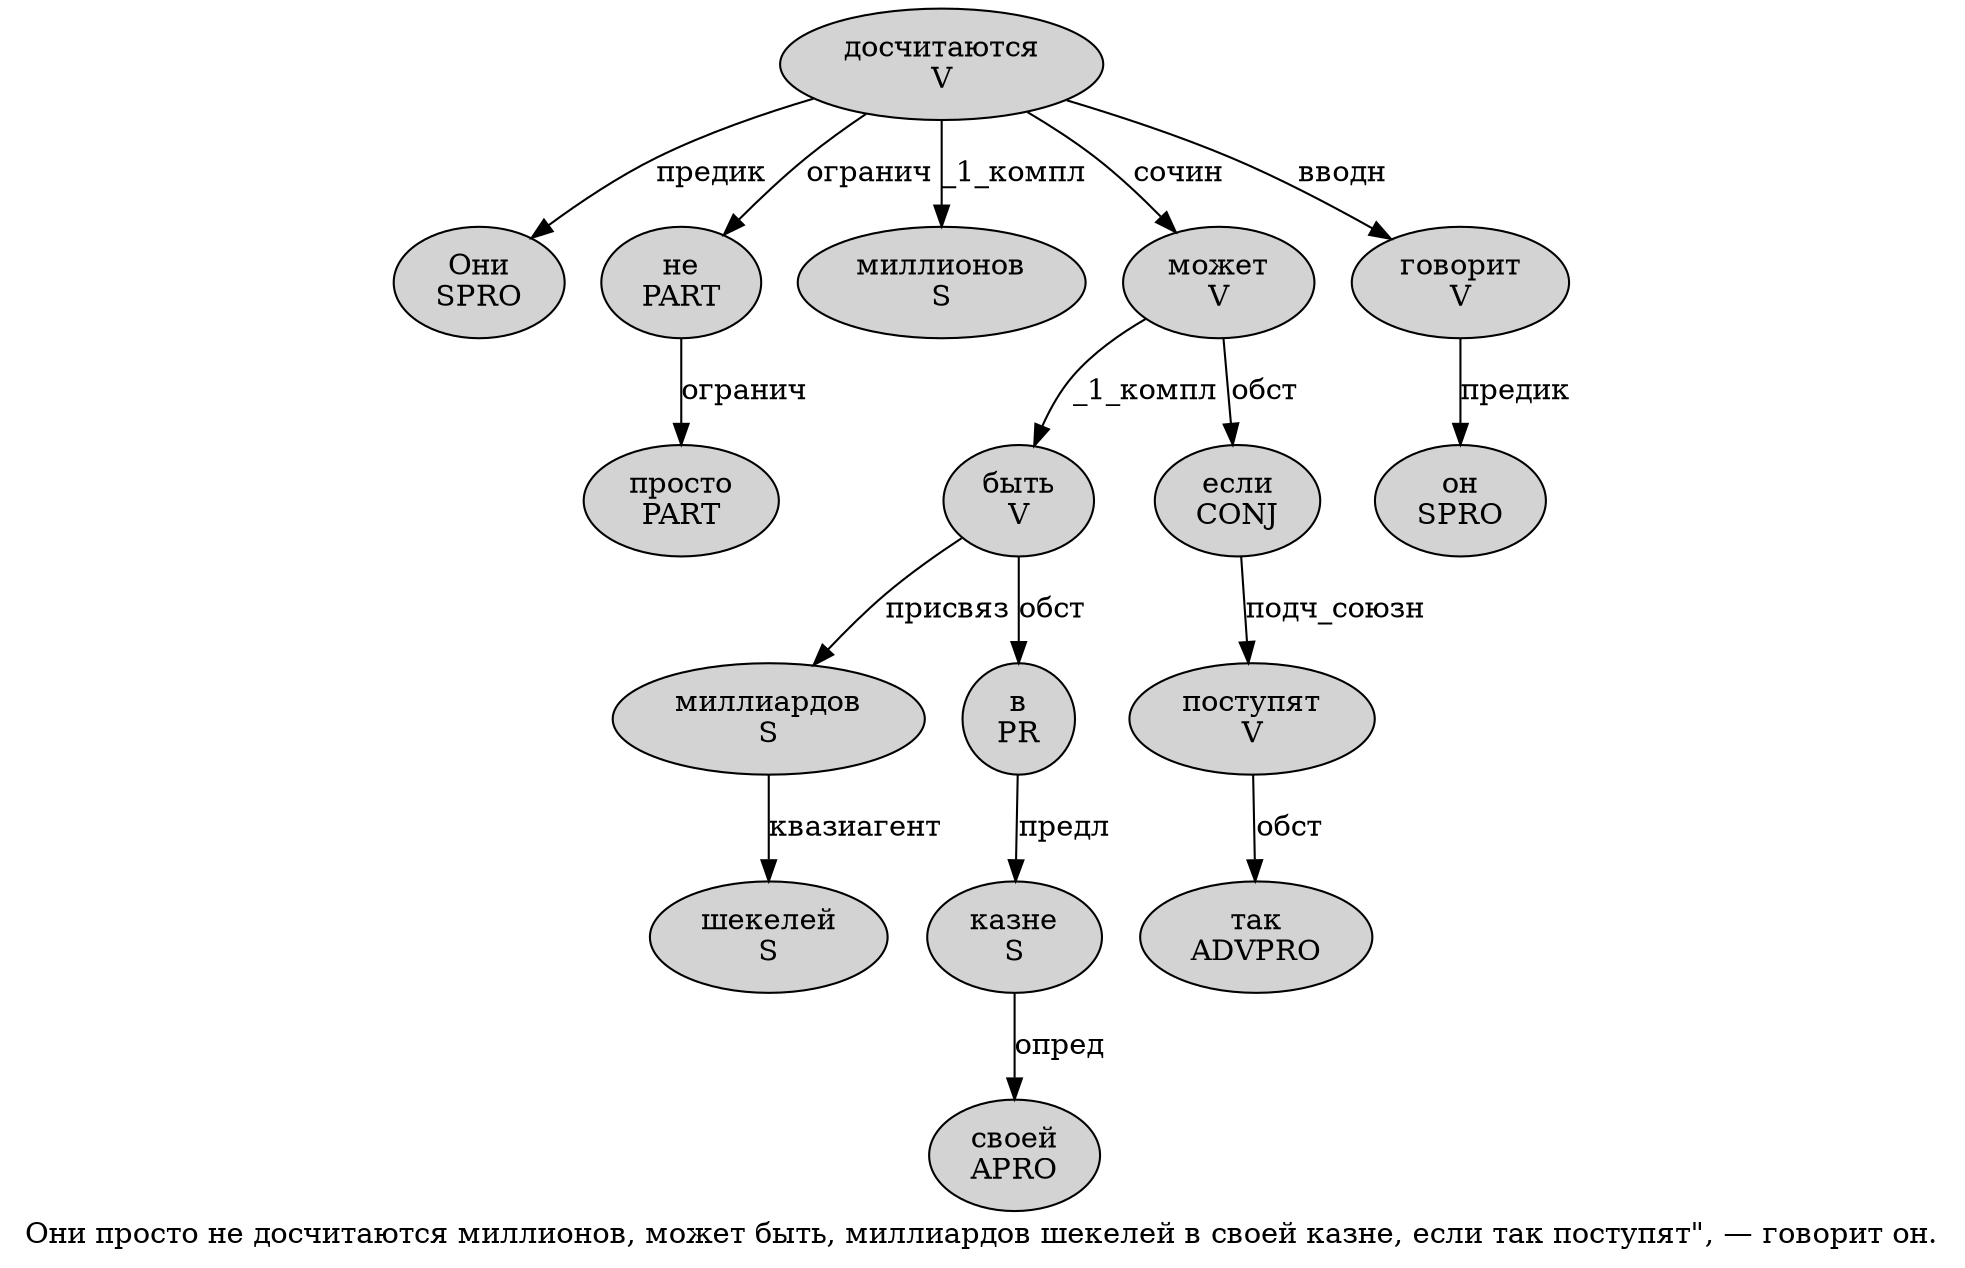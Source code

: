 digraph SENTENCE_28 {
	graph [label="Они просто не досчитаются миллионов, может быть, миллиардов шекелей в своей казне, если так поступят\", — говорит он."]
	node [style=filled]
		0 [label="Они
SPRO" color="" fillcolor=lightgray penwidth=1 shape=ellipse]
		1 [label="просто
PART" color="" fillcolor=lightgray penwidth=1 shape=ellipse]
		2 [label="не
PART" color="" fillcolor=lightgray penwidth=1 shape=ellipse]
		3 [label="досчитаются
V" color="" fillcolor=lightgray penwidth=1 shape=ellipse]
		4 [label="миллионов
S" color="" fillcolor=lightgray penwidth=1 shape=ellipse]
		6 [label="может
V" color="" fillcolor=lightgray penwidth=1 shape=ellipse]
		7 [label="быть
V" color="" fillcolor=lightgray penwidth=1 shape=ellipse]
		9 [label="миллиардов
S" color="" fillcolor=lightgray penwidth=1 shape=ellipse]
		10 [label="шекелей
S" color="" fillcolor=lightgray penwidth=1 shape=ellipse]
		11 [label="в
PR" color="" fillcolor=lightgray penwidth=1 shape=ellipse]
		12 [label="своей
APRO" color="" fillcolor=lightgray penwidth=1 shape=ellipse]
		13 [label="казне
S" color="" fillcolor=lightgray penwidth=1 shape=ellipse]
		15 [label="если
CONJ" color="" fillcolor=lightgray penwidth=1 shape=ellipse]
		16 [label="так
ADVPRO" color="" fillcolor=lightgray penwidth=1 shape=ellipse]
		17 [label="поступят
V" color="" fillcolor=lightgray penwidth=1 shape=ellipse]
		21 [label="говорит
V" color="" fillcolor=lightgray penwidth=1 shape=ellipse]
		22 [label="он
SPRO" color="" fillcolor=lightgray penwidth=1 shape=ellipse]
			7 -> 9 [label="присвяз"]
			7 -> 11 [label="обст"]
			17 -> 16 [label="обст"]
			13 -> 12 [label="опред"]
			11 -> 13 [label="предл"]
			3 -> 0 [label="предик"]
			3 -> 2 [label="огранич"]
			3 -> 4 [label="_1_компл"]
			3 -> 6 [label="сочин"]
			3 -> 21 [label="вводн"]
			6 -> 7 [label="_1_компл"]
			6 -> 15 [label="обст"]
			21 -> 22 [label="предик"]
			2 -> 1 [label="огранич"]
			9 -> 10 [label="квазиагент"]
			15 -> 17 [label="подч_союзн"]
}